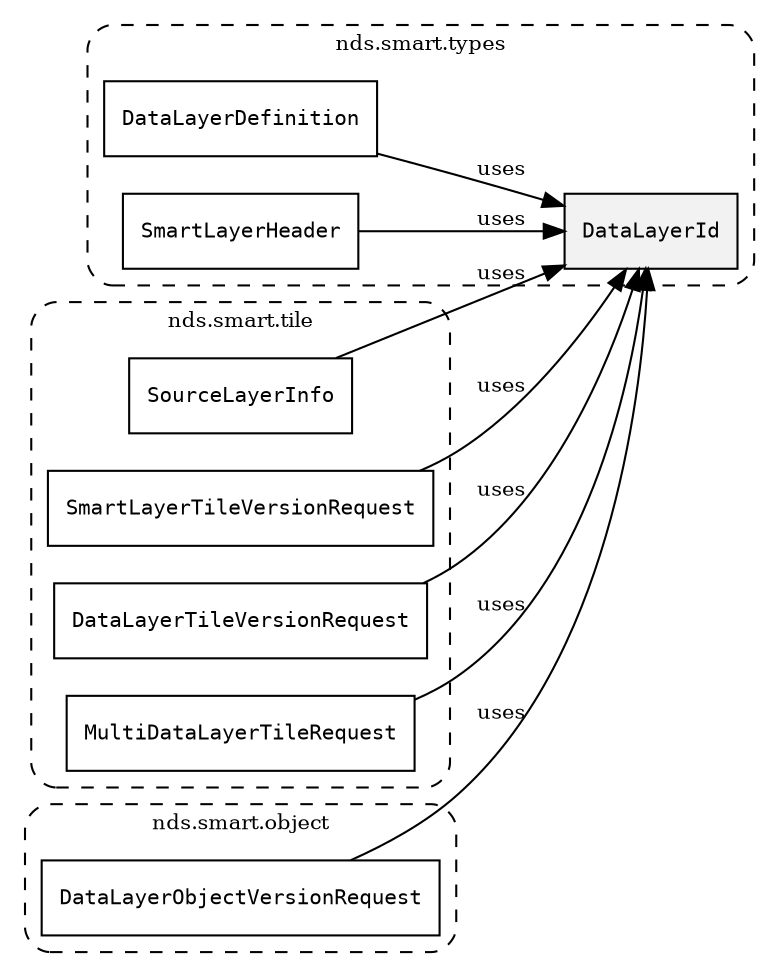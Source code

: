 /**
 * This dot file creates symbol collaboration diagram for DataLayerId.
 */
digraph ZSERIO
{
    node [shape=box, fontsize=10];
    rankdir="LR";
    fontsize=10;
    tooltip="DataLayerId collaboration diagram";

    subgraph "cluster_nds.smart.types"
    {
        style="dashed, rounded";
        label="nds.smart.types";
        tooltip="Package nds.smart.types";
        href="../../../content/packages/nds.smart.types.html#Package-nds-smart-types";
        target="_parent";

        "DataLayerId" [style="filled", fillcolor="#0000000D", target="_parent", label=<<font face="monospace"><table align="center" border="0" cellspacing="0" cellpadding="0"><tr><td href="../../../content/packages/nds.smart.types.html#Subtype-DataLayerId" title="Subtype defined in nds.smart.types">DataLayerId</td></tr></table></font>>];
        "DataLayerDefinition" [target="_parent", label=<<font face="monospace"><table align="center" border="0" cellspacing="0" cellpadding="0"><tr><td href="../../../content/packages/nds.smart.types.html#Structure-DataLayerDefinition" title="Structure defined in nds.smart.types">DataLayerDefinition</td></tr></table></font>>];
        "SmartLayerHeader" [target="_parent", label=<<font face="monospace"><table align="center" border="0" cellspacing="0" cellpadding="0"><tr><td href="../../../content/packages/nds.smart.types.html#Structure-SmartLayerHeader" title="Structure defined in nds.smart.types">SmartLayerHeader</td></tr></table></font>>];
    }

    subgraph "cluster_nds.smart.tile"
    {
        style="dashed, rounded";
        label="nds.smart.tile";
        tooltip="Package nds.smart.tile";
        href="../../../content/packages/nds.smart.tile.html#Package-nds-smart-tile";
        target="_parent";

        "SourceLayerInfo" [target="_parent", label=<<font face="monospace"><table align="center" border="0" cellspacing="0" cellpadding="0"><tr><td href="../../../content/packages/nds.smart.tile.html#Structure-SourceLayerInfo" title="Structure defined in nds.smart.tile">SourceLayerInfo</td></tr></table></font>>];
        "SmartLayerTileVersionRequest" [target="_parent", label=<<font face="monospace"><table align="center" border="0" cellspacing="0" cellpadding="0"><tr><td href="../../../content/packages/nds.smart.tile.html#Structure-SmartLayerTileVersionRequest" title="Structure defined in nds.smart.tile">SmartLayerTileVersionRequest</td></tr></table></font>>];
        "DataLayerTileVersionRequest" [target="_parent", label=<<font face="monospace"><table align="center" border="0" cellspacing="0" cellpadding="0"><tr><td href="../../../content/packages/nds.smart.tile.html#Structure-DataLayerTileVersionRequest" title="Structure defined in nds.smart.tile">DataLayerTileVersionRequest</td></tr></table></font>>];
        "MultiDataLayerTileRequest" [target="_parent", label=<<font face="monospace"><table align="center" border="0" cellspacing="0" cellpadding="0"><tr><td href="../../../content/packages/nds.smart.tile.html#Structure-MultiDataLayerTileRequest" title="Structure defined in nds.smart.tile">MultiDataLayerTileRequest</td></tr></table></font>>];
    }

    subgraph "cluster_nds.smart.object"
    {
        style="dashed, rounded";
        label="nds.smart.object";
        tooltip="Package nds.smart.object";
        href="../../../content/packages/nds.smart.object.html#Package-nds-smart-object";
        target="_parent";

        "DataLayerObjectVersionRequest" [target="_parent", label=<<font face="monospace"><table align="center" border="0" cellspacing="0" cellpadding="0"><tr><td href="../../../content/packages/nds.smart.object.html#Structure-DataLayerObjectVersionRequest" title="Structure defined in nds.smart.object">DataLayerObjectVersionRequest</td></tr></table></font>>];
    }

    "SourceLayerInfo" -> "DataLayerId" [label="uses", fontsize=10];
    "SmartLayerTileVersionRequest" -> "DataLayerId" [label="uses", fontsize=10];
    "DataLayerTileVersionRequest" -> "DataLayerId" [label="uses", fontsize=10];
    "MultiDataLayerTileRequest" -> "DataLayerId" [label="uses", fontsize=10];
    "DataLayerDefinition" -> "DataLayerId" [label="uses", fontsize=10];
    "SmartLayerHeader" -> "DataLayerId" [label="uses", fontsize=10];
    "DataLayerObjectVersionRequest" -> "DataLayerId" [label="uses", fontsize=10];
}
